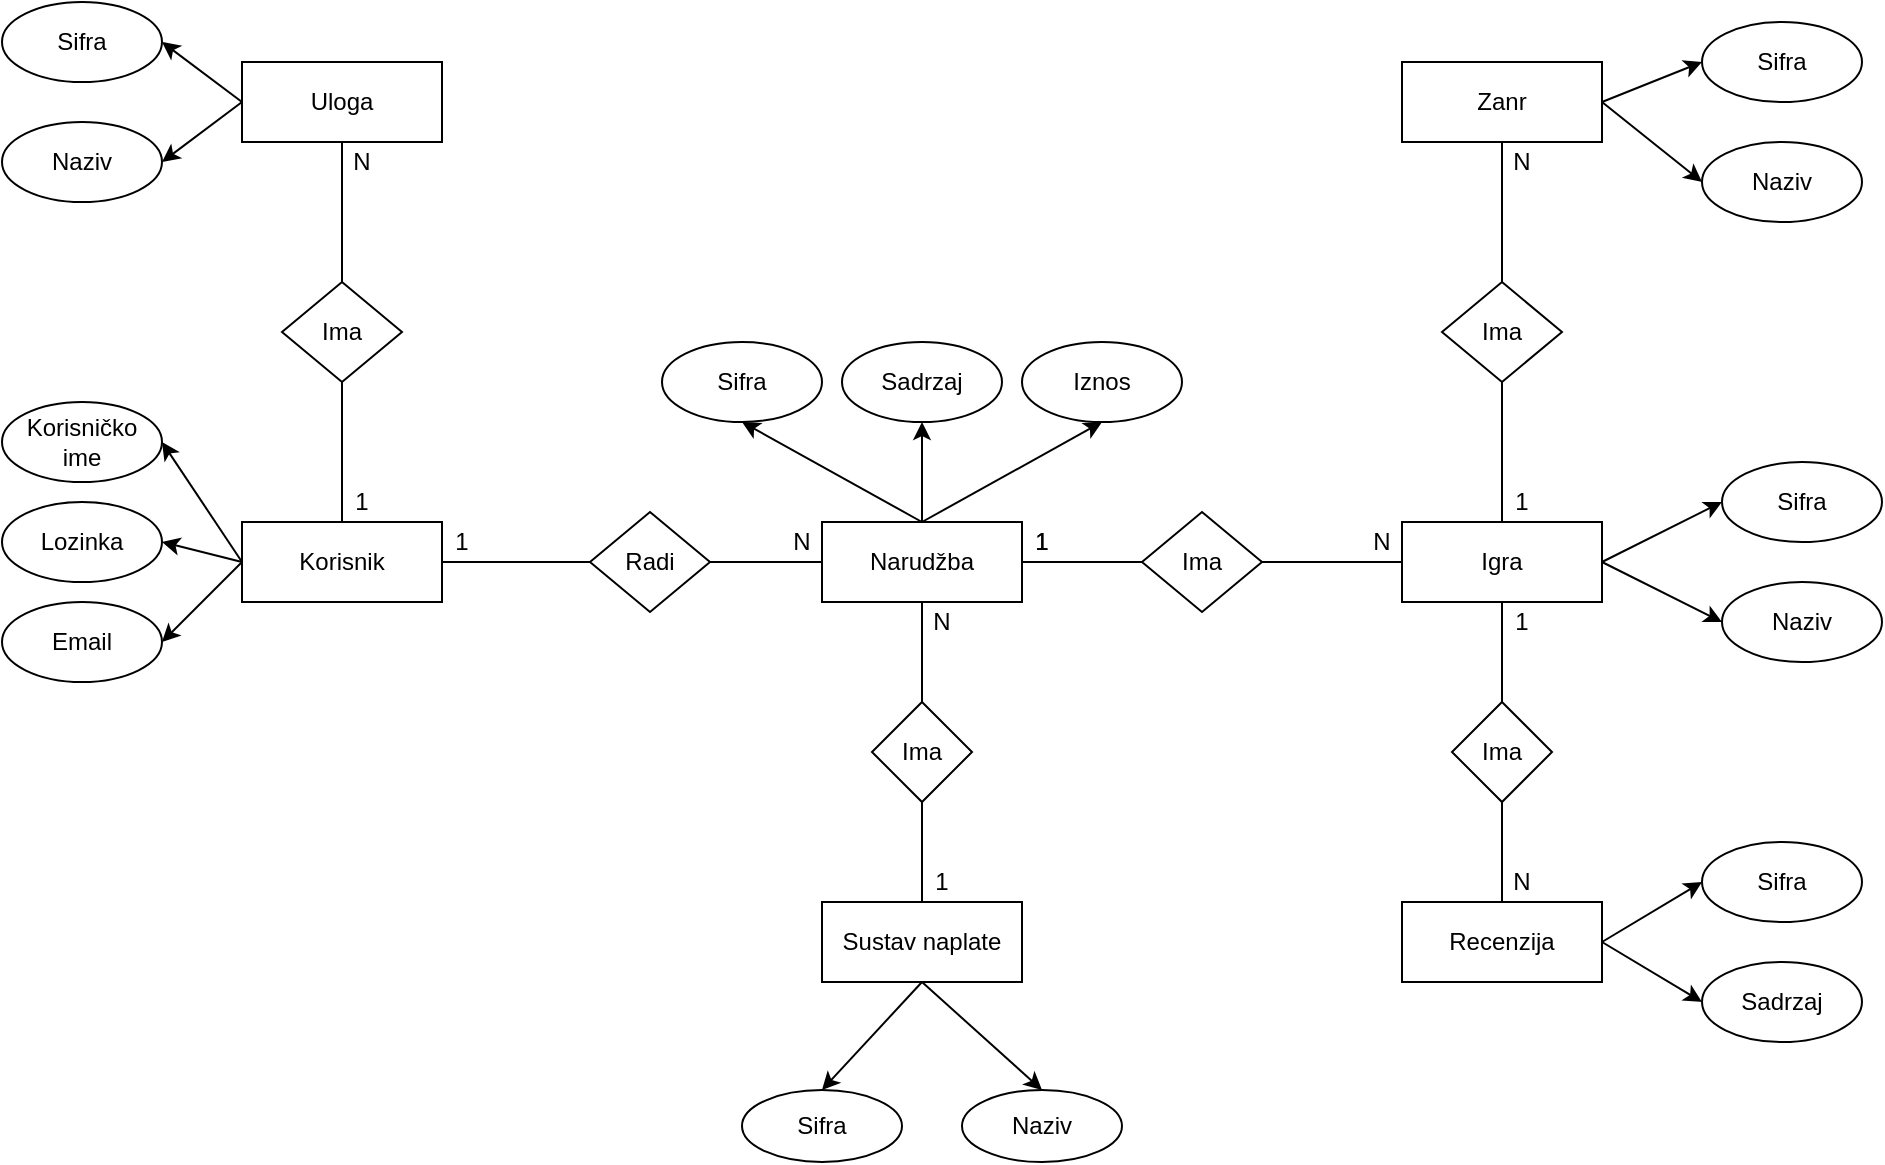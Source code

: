<mxfile version="21.4.0" type="device">
  <diagram name="Page-1" id="9csiGRajn9hbeka8NCRL">
    <mxGraphModel dx="1400" dy="780" grid="1" gridSize="10" guides="1" tooltips="1" connect="1" arrows="1" fold="1" page="1" pageScale="1" pageWidth="827" pageHeight="1169" math="0" shadow="0">
      <root>
        <mxCell id="0" />
        <mxCell id="1" parent="0" />
        <mxCell id="LB3KAF_uW-VrWY7a_j3J-5" style="edgeStyle=none;rounded=0;orthogonalLoop=1;jettySize=auto;html=1;exitX=0;exitY=0.5;exitDx=0;exitDy=0;entryX=1;entryY=0.5;entryDx=0;entryDy=0;" edge="1" parent="1" source="LB3KAF_uW-VrWY7a_j3J-1" target="LB3KAF_uW-VrWY7a_j3J-2">
          <mxGeometry relative="1" as="geometry" />
        </mxCell>
        <mxCell id="LB3KAF_uW-VrWY7a_j3J-6" style="edgeStyle=none;rounded=0;orthogonalLoop=1;jettySize=auto;html=1;exitX=0;exitY=0.5;exitDx=0;exitDy=0;entryX=1;entryY=0.5;entryDx=0;entryDy=0;" edge="1" parent="1" source="LB3KAF_uW-VrWY7a_j3J-1" target="LB3KAF_uW-VrWY7a_j3J-3">
          <mxGeometry relative="1" as="geometry" />
        </mxCell>
        <mxCell id="LB3KAF_uW-VrWY7a_j3J-1" value="Uloga" style="rounded=0;whiteSpace=wrap;html=1;" vertex="1" parent="1">
          <mxGeometry x="180" y="70" width="100" height="40" as="geometry" />
        </mxCell>
        <mxCell id="LB3KAF_uW-VrWY7a_j3J-2" value="Sifra" style="ellipse;whiteSpace=wrap;html=1;" vertex="1" parent="1">
          <mxGeometry x="60" y="40" width="80" height="40" as="geometry" />
        </mxCell>
        <mxCell id="LB3KAF_uW-VrWY7a_j3J-3" value="Naziv" style="ellipse;whiteSpace=wrap;html=1;" vertex="1" parent="1">
          <mxGeometry x="60" y="100" width="80" height="40" as="geometry" />
        </mxCell>
        <mxCell id="LB3KAF_uW-VrWY7a_j3J-11" style="edgeStyle=none;rounded=0;orthogonalLoop=1;jettySize=auto;html=1;exitX=0;exitY=0.5;exitDx=0;exitDy=0;entryX=1;entryY=0.5;entryDx=0;entryDy=0;" edge="1" parent="1" source="LB3KAF_uW-VrWY7a_j3J-7" target="LB3KAF_uW-VrWY7a_j3J-8">
          <mxGeometry relative="1" as="geometry" />
        </mxCell>
        <mxCell id="LB3KAF_uW-VrWY7a_j3J-12" style="edgeStyle=none;rounded=0;orthogonalLoop=1;jettySize=auto;html=1;exitX=0;exitY=0.5;exitDx=0;exitDy=0;entryX=1;entryY=0.5;entryDx=0;entryDy=0;" edge="1" parent="1" source="LB3KAF_uW-VrWY7a_j3J-7" target="LB3KAF_uW-VrWY7a_j3J-9">
          <mxGeometry relative="1" as="geometry" />
        </mxCell>
        <mxCell id="LB3KAF_uW-VrWY7a_j3J-13" style="edgeStyle=none;rounded=0;orthogonalLoop=1;jettySize=auto;html=1;exitX=0;exitY=0.5;exitDx=0;exitDy=0;entryX=1;entryY=0.5;entryDx=0;entryDy=0;" edge="1" parent="1" source="LB3KAF_uW-VrWY7a_j3J-7" target="LB3KAF_uW-VrWY7a_j3J-10">
          <mxGeometry relative="1" as="geometry" />
        </mxCell>
        <mxCell id="LB3KAF_uW-VrWY7a_j3J-7" value="Korisnik" style="rounded=0;whiteSpace=wrap;html=1;" vertex="1" parent="1">
          <mxGeometry x="180" y="300" width="100" height="40" as="geometry" />
        </mxCell>
        <mxCell id="LB3KAF_uW-VrWY7a_j3J-8" value="Korisničko ime" style="ellipse;whiteSpace=wrap;html=1;" vertex="1" parent="1">
          <mxGeometry x="60" y="240" width="80" height="40" as="geometry" />
        </mxCell>
        <mxCell id="LB3KAF_uW-VrWY7a_j3J-9" value="Lozinka" style="ellipse;whiteSpace=wrap;html=1;" vertex="1" parent="1">
          <mxGeometry x="60" y="290" width="80" height="40" as="geometry" />
        </mxCell>
        <mxCell id="LB3KAF_uW-VrWY7a_j3J-10" value="Email" style="ellipse;whiteSpace=wrap;html=1;" vertex="1" parent="1">
          <mxGeometry x="60" y="340" width="80" height="40" as="geometry" />
        </mxCell>
        <mxCell id="LB3KAF_uW-VrWY7a_j3J-14" value="Ima" style="rhombus;whiteSpace=wrap;html=1;" vertex="1" parent="1">
          <mxGeometry x="200" y="180" width="60" height="50" as="geometry" />
        </mxCell>
        <mxCell id="LB3KAF_uW-VrWY7a_j3J-15" value="" style="endArrow=none;html=1;rounded=0;exitX=0.5;exitY=0;exitDx=0;exitDy=0;entryX=0.5;entryY=1;entryDx=0;entryDy=0;" edge="1" parent="1" source="LB3KAF_uW-VrWY7a_j3J-7" target="LB3KAF_uW-VrWY7a_j3J-14">
          <mxGeometry width="50" height="50" relative="1" as="geometry">
            <mxPoint x="280" y="260" as="sourcePoint" />
            <mxPoint x="330" y="210" as="targetPoint" />
          </mxGeometry>
        </mxCell>
        <mxCell id="LB3KAF_uW-VrWY7a_j3J-16" value="" style="endArrow=none;html=1;rounded=0;entryX=0.5;entryY=1;entryDx=0;entryDy=0;exitX=0.5;exitY=0;exitDx=0;exitDy=0;" edge="1" parent="1" source="LB3KAF_uW-VrWY7a_j3J-14" target="LB3KAF_uW-VrWY7a_j3J-1">
          <mxGeometry width="50" height="50" relative="1" as="geometry">
            <mxPoint x="280" y="260" as="sourcePoint" />
            <mxPoint x="330" y="210" as="targetPoint" />
          </mxGeometry>
        </mxCell>
        <mxCell id="LB3KAF_uW-VrWY7a_j3J-17" value="1" style="text;html=1;strokeColor=none;fillColor=none;align=center;verticalAlign=middle;whiteSpace=wrap;rounded=0;" vertex="1" parent="1">
          <mxGeometry x="220" y="280" width="40" height="20" as="geometry" />
        </mxCell>
        <mxCell id="LB3KAF_uW-VrWY7a_j3J-18" value="N" style="text;html=1;strokeColor=none;fillColor=none;align=center;verticalAlign=middle;whiteSpace=wrap;rounded=0;" vertex="1" parent="1">
          <mxGeometry x="220" y="110" width="40" height="20" as="geometry" />
        </mxCell>
        <mxCell id="LB3KAF_uW-VrWY7a_j3J-19" value="Radi" style="rhombus;whiteSpace=wrap;html=1;" vertex="1" parent="1">
          <mxGeometry x="354" y="295" width="60" height="50" as="geometry" />
        </mxCell>
        <mxCell id="LB3KAF_uW-VrWY7a_j3J-20" value="" style="endArrow=none;html=1;rounded=0;exitX=1;exitY=0.5;exitDx=0;exitDy=0;entryX=0;entryY=0.5;entryDx=0;entryDy=0;" edge="1" parent="1" source="LB3KAF_uW-VrWY7a_j3J-7" target="LB3KAF_uW-VrWY7a_j3J-19">
          <mxGeometry width="50" height="50" relative="1" as="geometry">
            <mxPoint x="500" y="330" as="sourcePoint" />
            <mxPoint x="550" y="280" as="targetPoint" />
          </mxGeometry>
        </mxCell>
        <mxCell id="LB3KAF_uW-VrWY7a_j3J-21" value="1" style="text;html=1;strokeColor=none;fillColor=none;align=center;verticalAlign=middle;whiteSpace=wrap;rounded=0;" vertex="1" parent="1">
          <mxGeometry x="270" y="300" width="40" height="20" as="geometry" />
        </mxCell>
        <mxCell id="LB3KAF_uW-VrWY7a_j3J-22" value="N" style="text;html=1;strokeColor=none;fillColor=none;align=center;verticalAlign=middle;whiteSpace=wrap;rounded=0;" vertex="1" parent="1">
          <mxGeometry x="440" y="300" width="40" height="20" as="geometry" />
        </mxCell>
        <mxCell id="LB3KAF_uW-VrWY7a_j3J-43" style="edgeStyle=none;rounded=0;orthogonalLoop=1;jettySize=auto;html=1;exitX=0.5;exitY=0;exitDx=0;exitDy=0;entryX=0.5;entryY=1;entryDx=0;entryDy=0;" edge="1" parent="1" source="LB3KAF_uW-VrWY7a_j3J-25" target="LB3KAF_uW-VrWY7a_j3J-40">
          <mxGeometry relative="1" as="geometry" />
        </mxCell>
        <mxCell id="LB3KAF_uW-VrWY7a_j3J-44" style="edgeStyle=none;rounded=0;orthogonalLoop=1;jettySize=auto;html=1;exitX=0.5;exitY=0;exitDx=0;exitDy=0;entryX=0.5;entryY=1;entryDx=0;entryDy=0;" edge="1" parent="1" source="LB3KAF_uW-VrWY7a_j3J-25" target="LB3KAF_uW-VrWY7a_j3J-41">
          <mxGeometry relative="1" as="geometry" />
        </mxCell>
        <mxCell id="LB3KAF_uW-VrWY7a_j3J-45" style="edgeStyle=none;rounded=0;orthogonalLoop=1;jettySize=auto;html=1;exitX=0.5;exitY=0;exitDx=0;exitDy=0;entryX=0.5;entryY=1;entryDx=0;entryDy=0;" edge="1" parent="1" source="LB3KAF_uW-VrWY7a_j3J-25" target="LB3KAF_uW-VrWY7a_j3J-42">
          <mxGeometry relative="1" as="geometry" />
        </mxCell>
        <mxCell id="LB3KAF_uW-VrWY7a_j3J-25" value="Narudžba" style="rounded=0;whiteSpace=wrap;html=1;" vertex="1" parent="1">
          <mxGeometry x="470" y="300" width="100" height="40" as="geometry" />
        </mxCell>
        <mxCell id="LB3KAF_uW-VrWY7a_j3J-26" value="" style="endArrow=none;html=1;rounded=0;exitX=1;exitY=0.5;exitDx=0;exitDy=0;entryX=0;entryY=0.5;entryDx=0;entryDy=0;" edge="1" parent="1" source="LB3KAF_uW-VrWY7a_j3J-19" target="LB3KAF_uW-VrWY7a_j3J-25">
          <mxGeometry width="50" height="50" relative="1" as="geometry">
            <mxPoint x="500" y="330" as="sourcePoint" />
            <mxPoint x="550" y="280" as="targetPoint" />
          </mxGeometry>
        </mxCell>
        <mxCell id="LB3KAF_uW-VrWY7a_j3J-38" style="edgeStyle=none;rounded=0;orthogonalLoop=1;jettySize=auto;html=1;exitX=0.5;exitY=1;exitDx=0;exitDy=0;entryX=0.5;entryY=0;entryDx=0;entryDy=0;" edge="1" parent="1" source="LB3KAF_uW-VrWY7a_j3J-27" target="LB3KAF_uW-VrWY7a_j3J-36">
          <mxGeometry relative="1" as="geometry" />
        </mxCell>
        <mxCell id="LB3KAF_uW-VrWY7a_j3J-39" style="edgeStyle=none;rounded=0;orthogonalLoop=1;jettySize=auto;html=1;exitX=0.5;exitY=1;exitDx=0;exitDy=0;entryX=0.5;entryY=0;entryDx=0;entryDy=0;" edge="1" parent="1" source="LB3KAF_uW-VrWY7a_j3J-27" target="LB3KAF_uW-VrWY7a_j3J-37">
          <mxGeometry relative="1" as="geometry" />
        </mxCell>
        <mxCell id="LB3KAF_uW-VrWY7a_j3J-27" value="Sustav naplate" style="rounded=0;whiteSpace=wrap;html=1;" vertex="1" parent="1">
          <mxGeometry x="470" y="490" width="100" height="40" as="geometry" />
        </mxCell>
        <mxCell id="LB3KAF_uW-VrWY7a_j3J-28" value="Ima" style="rhombus;whiteSpace=wrap;html=1;" vertex="1" parent="1">
          <mxGeometry x="495" y="390" width="50" height="50" as="geometry" />
        </mxCell>
        <mxCell id="LB3KAF_uW-VrWY7a_j3J-29" value="" style="endArrow=none;html=1;rounded=0;exitX=0.5;exitY=1;exitDx=0;exitDy=0;entryX=0.5;entryY=0;entryDx=0;entryDy=0;" edge="1" parent="1" source="LB3KAF_uW-VrWY7a_j3J-25" target="LB3KAF_uW-VrWY7a_j3J-28">
          <mxGeometry width="50" height="50" relative="1" as="geometry">
            <mxPoint x="600" y="410" as="sourcePoint" />
            <mxPoint x="650" y="360" as="targetPoint" />
          </mxGeometry>
        </mxCell>
        <mxCell id="LB3KAF_uW-VrWY7a_j3J-30" value="" style="endArrow=none;html=1;rounded=0;exitX=0.5;exitY=1;exitDx=0;exitDy=0;" edge="1" parent="1" source="LB3KAF_uW-VrWY7a_j3J-28" target="LB3KAF_uW-VrWY7a_j3J-27">
          <mxGeometry width="50" height="50" relative="1" as="geometry">
            <mxPoint x="600" y="410" as="sourcePoint" />
            <mxPoint x="650" y="360" as="targetPoint" />
          </mxGeometry>
        </mxCell>
        <mxCell id="LB3KAF_uW-VrWY7a_j3J-31" value="1" style="text;html=1;strokeColor=none;fillColor=none;align=center;verticalAlign=middle;whiteSpace=wrap;rounded=0;" vertex="1" parent="1">
          <mxGeometry x="510" y="470" width="40" height="20" as="geometry" />
        </mxCell>
        <mxCell id="LB3KAF_uW-VrWY7a_j3J-32" value="N" style="text;html=1;strokeColor=none;fillColor=none;align=center;verticalAlign=middle;whiteSpace=wrap;rounded=0;" vertex="1" parent="1">
          <mxGeometry x="510" y="340" width="40" height="20" as="geometry" />
        </mxCell>
        <mxCell id="LB3KAF_uW-VrWY7a_j3J-34" value="Ima" style="rhombus;whiteSpace=wrap;html=1;" vertex="1" parent="1">
          <mxGeometry x="630" y="295" width="60" height="50" as="geometry" />
        </mxCell>
        <mxCell id="LB3KAF_uW-VrWY7a_j3J-54" style="edgeStyle=none;rounded=0;orthogonalLoop=1;jettySize=auto;html=1;exitX=1;exitY=0.5;exitDx=0;exitDy=0;entryX=0;entryY=0.5;entryDx=0;entryDy=0;" edge="1" parent="1" source="LB3KAF_uW-VrWY7a_j3J-35" target="LB3KAF_uW-VrWY7a_j3J-52">
          <mxGeometry relative="1" as="geometry" />
        </mxCell>
        <mxCell id="LB3KAF_uW-VrWY7a_j3J-55" style="edgeStyle=none;rounded=0;orthogonalLoop=1;jettySize=auto;html=1;exitX=1;exitY=0.5;exitDx=0;exitDy=0;entryX=0;entryY=0.5;entryDx=0;entryDy=0;" edge="1" parent="1" source="LB3KAF_uW-VrWY7a_j3J-35" target="LB3KAF_uW-VrWY7a_j3J-53">
          <mxGeometry relative="1" as="geometry" />
        </mxCell>
        <mxCell id="LB3KAF_uW-VrWY7a_j3J-35" value="Igra" style="rounded=0;whiteSpace=wrap;html=1;" vertex="1" parent="1">
          <mxGeometry x="760" y="300" width="100" height="40" as="geometry" />
        </mxCell>
        <mxCell id="LB3KAF_uW-VrWY7a_j3J-36" value="Sifra" style="ellipse;whiteSpace=wrap;html=1;" vertex="1" parent="1">
          <mxGeometry x="430" y="584" width="80" height="36" as="geometry" />
        </mxCell>
        <mxCell id="LB3KAF_uW-VrWY7a_j3J-37" value="Naziv" style="ellipse;whiteSpace=wrap;html=1;" vertex="1" parent="1">
          <mxGeometry x="540" y="584" width="80" height="36" as="geometry" />
        </mxCell>
        <mxCell id="LB3KAF_uW-VrWY7a_j3J-40" value="Sifra" style="ellipse;whiteSpace=wrap;html=1;" vertex="1" parent="1">
          <mxGeometry x="390" y="210" width="80" height="40" as="geometry" />
        </mxCell>
        <mxCell id="LB3KAF_uW-VrWY7a_j3J-41" value="Sadrzaj" style="ellipse;whiteSpace=wrap;html=1;" vertex="1" parent="1">
          <mxGeometry x="480" y="210" width="80" height="40" as="geometry" />
        </mxCell>
        <mxCell id="LB3KAF_uW-VrWY7a_j3J-42" value="Iznos" style="ellipse;whiteSpace=wrap;html=1;" vertex="1" parent="1">
          <mxGeometry x="570" y="210" width="80" height="40" as="geometry" />
        </mxCell>
        <mxCell id="LB3KAF_uW-VrWY7a_j3J-47" value="" style="endArrow=none;html=1;rounded=0;exitX=1;exitY=0.5;exitDx=0;exitDy=0;entryX=0;entryY=0.5;entryDx=0;entryDy=0;" edge="1" parent="1" source="LB3KAF_uW-VrWY7a_j3J-25" target="LB3KAF_uW-VrWY7a_j3J-34">
          <mxGeometry width="50" height="50" relative="1" as="geometry">
            <mxPoint x="580" y="380" as="sourcePoint" />
            <mxPoint x="630" y="330" as="targetPoint" />
          </mxGeometry>
        </mxCell>
        <mxCell id="LB3KAF_uW-VrWY7a_j3J-48" value="" style="endArrow=none;html=1;rounded=0;exitX=0;exitY=0.5;exitDx=0;exitDy=0;entryX=1;entryY=0.5;entryDx=0;entryDy=0;" edge="1" parent="1" source="LB3KAF_uW-VrWY7a_j3J-35" target="LB3KAF_uW-VrWY7a_j3J-34">
          <mxGeometry width="50" height="50" relative="1" as="geometry">
            <mxPoint x="580" y="380" as="sourcePoint" />
            <mxPoint x="630" y="330" as="targetPoint" />
          </mxGeometry>
        </mxCell>
        <mxCell id="LB3KAF_uW-VrWY7a_j3J-49" value="1" style="text;html=1;strokeColor=none;fillColor=none;align=center;verticalAlign=middle;whiteSpace=wrap;rounded=0;" vertex="1" parent="1">
          <mxGeometry x="560" y="300" width="40" height="20" as="geometry" />
        </mxCell>
        <mxCell id="LB3KAF_uW-VrWY7a_j3J-50" value="1" style="text;html=1;strokeColor=none;fillColor=none;align=center;verticalAlign=middle;whiteSpace=wrap;rounded=0;" vertex="1" parent="1">
          <mxGeometry x="560" y="300" width="40" height="20" as="geometry" />
        </mxCell>
        <mxCell id="LB3KAF_uW-VrWY7a_j3J-51" value="N" style="text;html=1;strokeColor=none;fillColor=none;align=center;verticalAlign=middle;whiteSpace=wrap;rounded=0;" vertex="1" parent="1">
          <mxGeometry x="730" y="300" width="40" height="20" as="geometry" />
        </mxCell>
        <mxCell id="LB3KAF_uW-VrWY7a_j3J-52" value="Sifra" style="ellipse;whiteSpace=wrap;html=1;" vertex="1" parent="1">
          <mxGeometry x="920" y="270" width="80" height="40" as="geometry" />
        </mxCell>
        <mxCell id="LB3KAF_uW-VrWY7a_j3J-53" value="Naziv" style="ellipse;whiteSpace=wrap;html=1;" vertex="1" parent="1">
          <mxGeometry x="920" y="330" width="80" height="40" as="geometry" />
        </mxCell>
        <mxCell id="LB3KAF_uW-VrWY7a_j3J-64" style="edgeStyle=none;rounded=0;orthogonalLoop=1;jettySize=auto;html=1;exitX=1;exitY=0.5;exitDx=0;exitDy=0;entryX=0;entryY=0.5;entryDx=0;entryDy=0;" edge="1" parent="1" source="LB3KAF_uW-VrWY7a_j3J-56" target="LB3KAF_uW-VrWY7a_j3J-62">
          <mxGeometry relative="1" as="geometry" />
        </mxCell>
        <mxCell id="LB3KAF_uW-VrWY7a_j3J-65" style="edgeStyle=none;rounded=0;orthogonalLoop=1;jettySize=auto;html=1;exitX=1;exitY=0.5;exitDx=0;exitDy=0;entryX=0;entryY=0.5;entryDx=0;entryDy=0;" edge="1" parent="1" source="LB3KAF_uW-VrWY7a_j3J-56" target="LB3KAF_uW-VrWY7a_j3J-63">
          <mxGeometry relative="1" as="geometry" />
        </mxCell>
        <mxCell id="LB3KAF_uW-VrWY7a_j3J-56" value="Zanr" style="rounded=0;whiteSpace=wrap;html=1;" vertex="1" parent="1">
          <mxGeometry x="760" y="70" width="100" height="40" as="geometry" />
        </mxCell>
        <mxCell id="LB3KAF_uW-VrWY7a_j3J-72" style="edgeStyle=none;rounded=0;orthogonalLoop=1;jettySize=auto;html=1;exitX=1;exitY=0.5;exitDx=0;exitDy=0;entryX=0;entryY=0.5;entryDx=0;entryDy=0;" edge="1" parent="1" source="LB3KAF_uW-VrWY7a_j3J-57" target="LB3KAF_uW-VrWY7a_j3J-70">
          <mxGeometry relative="1" as="geometry" />
        </mxCell>
        <mxCell id="LB3KAF_uW-VrWY7a_j3J-73" style="edgeStyle=none;rounded=0;orthogonalLoop=1;jettySize=auto;html=1;exitX=1;exitY=0.5;exitDx=0;exitDy=0;entryX=0;entryY=0.5;entryDx=0;entryDy=0;" edge="1" parent="1" source="LB3KAF_uW-VrWY7a_j3J-57" target="LB3KAF_uW-VrWY7a_j3J-71">
          <mxGeometry relative="1" as="geometry" />
        </mxCell>
        <mxCell id="LB3KAF_uW-VrWY7a_j3J-57" value="Recenzija" style="rounded=0;whiteSpace=wrap;html=1;" vertex="1" parent="1">
          <mxGeometry x="760" y="490" width="100" height="40" as="geometry" />
        </mxCell>
        <mxCell id="LB3KAF_uW-VrWY7a_j3J-58" value="Ima" style="rhombus;whiteSpace=wrap;html=1;" vertex="1" parent="1">
          <mxGeometry x="785" y="390" width="50" height="50" as="geometry" />
        </mxCell>
        <mxCell id="LB3KAF_uW-VrWY7a_j3J-59" value="Ima" style="rhombus;whiteSpace=wrap;html=1;" vertex="1" parent="1">
          <mxGeometry x="780" y="180" width="60" height="50" as="geometry" />
        </mxCell>
        <mxCell id="LB3KAF_uW-VrWY7a_j3J-60" value="" style="endArrow=none;html=1;rounded=0;entryX=0.5;entryY=1;entryDx=0;entryDy=0;exitX=0.5;exitY=0;exitDx=0;exitDy=0;" edge="1" parent="1" source="LB3KAF_uW-VrWY7a_j3J-35" target="LB3KAF_uW-VrWY7a_j3J-59">
          <mxGeometry width="50" height="50" relative="1" as="geometry">
            <mxPoint x="760" y="330" as="sourcePoint" />
            <mxPoint x="810" y="280" as="targetPoint" />
          </mxGeometry>
        </mxCell>
        <mxCell id="LB3KAF_uW-VrWY7a_j3J-61" value="" style="endArrow=none;html=1;rounded=0;entryX=0.5;entryY=1;entryDx=0;entryDy=0;exitX=0.5;exitY=0;exitDx=0;exitDy=0;" edge="1" parent="1" source="LB3KAF_uW-VrWY7a_j3J-59" target="LB3KAF_uW-VrWY7a_j3J-56">
          <mxGeometry width="50" height="50" relative="1" as="geometry">
            <mxPoint x="760" y="330" as="sourcePoint" />
            <mxPoint x="810" y="280" as="targetPoint" />
          </mxGeometry>
        </mxCell>
        <mxCell id="LB3KAF_uW-VrWY7a_j3J-62" value="Sifra" style="ellipse;whiteSpace=wrap;html=1;" vertex="1" parent="1">
          <mxGeometry x="910" y="50" width="80" height="40" as="geometry" />
        </mxCell>
        <mxCell id="LB3KAF_uW-VrWY7a_j3J-63" value="Naziv" style="ellipse;whiteSpace=wrap;html=1;" vertex="1" parent="1">
          <mxGeometry x="910" y="110" width="80" height="40" as="geometry" />
        </mxCell>
        <mxCell id="LB3KAF_uW-VrWY7a_j3J-66" value="1" style="text;html=1;strokeColor=none;fillColor=none;align=center;verticalAlign=middle;whiteSpace=wrap;rounded=0;" vertex="1" parent="1">
          <mxGeometry x="800" y="280" width="40" height="20" as="geometry" />
        </mxCell>
        <mxCell id="LB3KAF_uW-VrWY7a_j3J-67" value="N" style="text;html=1;strokeColor=none;fillColor=none;align=center;verticalAlign=middle;whiteSpace=wrap;rounded=0;" vertex="1" parent="1">
          <mxGeometry x="800" y="110" width="40" height="20" as="geometry" />
        </mxCell>
        <mxCell id="LB3KAF_uW-VrWY7a_j3J-68" value="" style="endArrow=none;html=1;rounded=0;entryX=0.5;entryY=0;entryDx=0;entryDy=0;exitX=0.5;exitY=1;exitDx=0;exitDy=0;" edge="1" parent="1" source="LB3KAF_uW-VrWY7a_j3J-58" target="LB3KAF_uW-VrWY7a_j3J-57">
          <mxGeometry width="50" height="50" relative="1" as="geometry">
            <mxPoint x="800" y="450" as="sourcePoint" />
            <mxPoint x="850" y="400" as="targetPoint" />
          </mxGeometry>
        </mxCell>
        <mxCell id="LB3KAF_uW-VrWY7a_j3J-69" value="" style="endArrow=none;html=1;rounded=0;exitX=0.5;exitY=1;exitDx=0;exitDy=0;entryX=0.5;entryY=0;entryDx=0;entryDy=0;" edge="1" parent="1" source="LB3KAF_uW-VrWY7a_j3J-35" target="LB3KAF_uW-VrWY7a_j3J-58">
          <mxGeometry width="50" height="50" relative="1" as="geometry">
            <mxPoint x="800" y="450" as="sourcePoint" />
            <mxPoint x="850" y="400" as="targetPoint" />
          </mxGeometry>
        </mxCell>
        <mxCell id="LB3KAF_uW-VrWY7a_j3J-70" value="Sifra" style="ellipse;whiteSpace=wrap;html=1;" vertex="1" parent="1">
          <mxGeometry x="910" y="460" width="80" height="40" as="geometry" />
        </mxCell>
        <mxCell id="LB3KAF_uW-VrWY7a_j3J-71" value="Sadrzaj" style="ellipse;whiteSpace=wrap;html=1;" vertex="1" parent="1">
          <mxGeometry x="910" y="520" width="80" height="40" as="geometry" />
        </mxCell>
        <mxCell id="LB3KAF_uW-VrWY7a_j3J-74" value="1" style="text;html=1;strokeColor=none;fillColor=none;align=center;verticalAlign=middle;whiteSpace=wrap;rounded=0;" vertex="1" parent="1">
          <mxGeometry x="800" y="340" width="40" height="20" as="geometry" />
        </mxCell>
        <mxCell id="LB3KAF_uW-VrWY7a_j3J-75" value="N" style="text;html=1;strokeColor=none;fillColor=none;align=center;verticalAlign=middle;whiteSpace=wrap;rounded=0;" vertex="1" parent="1">
          <mxGeometry x="800" y="470" width="40" height="20" as="geometry" />
        </mxCell>
      </root>
    </mxGraphModel>
  </diagram>
</mxfile>
